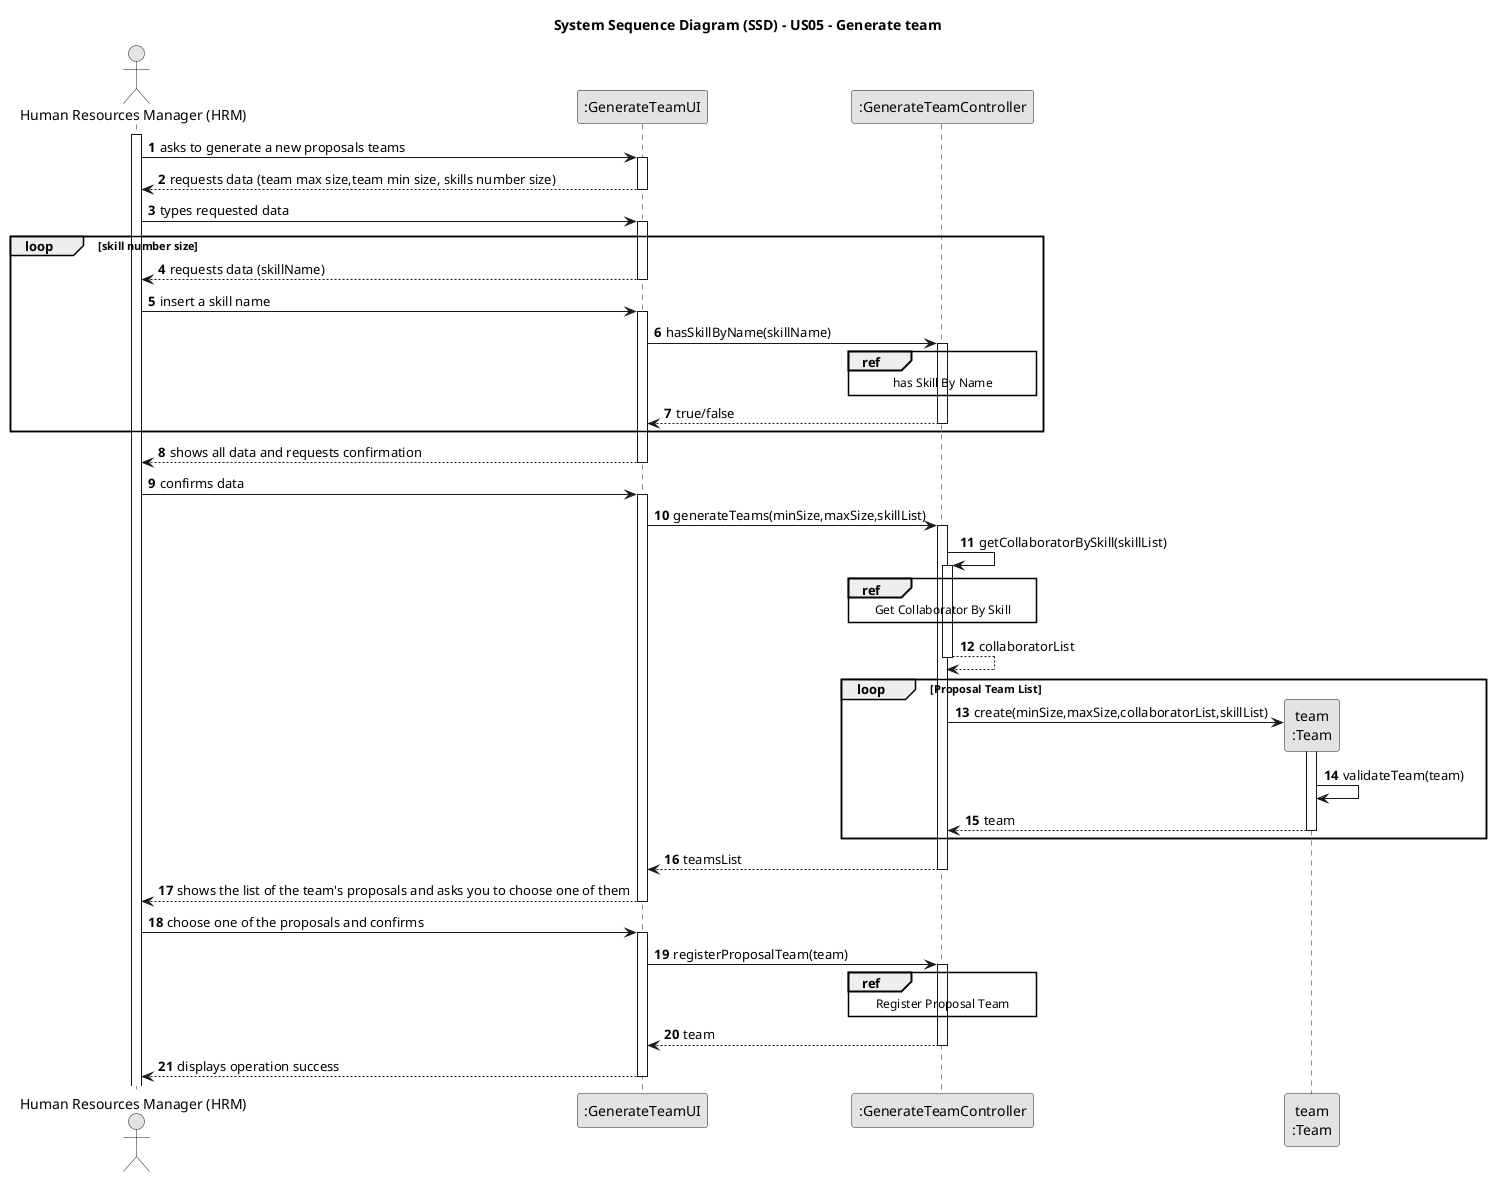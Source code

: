 @startuml
skinparam monochrome true
skinparam packageStyle rectangle
skinparam shadowing false

title System Sequence Diagram (SSD) - US05 - Generate team

autonumber

actor "Human Resources Manager (HRM)" as HRM
participant ":GenerateTeamUI" as UI
participant ":GenerateTeamController" as CRL
participant "team\n:Team" as TEAM


activate HRM
    'Interações com UI
            HRM -> UI : asks to generate a new proposals teams
    activate UI

            UI --> HRM : requests data (team max size,team min size, skills number size)
    deactivate UI

            HRM -> UI : types requested data
    activate UI
        loop skill number size

            UI --> HRM : requests data (skillName)

    deactivate UI

            HRM -> UI : insert a skill name

    activate UI

            UI -> CRL : hasSkillByName(skillName)
            ref over CRL
                has Skill By Name
            end ref

            activate CRL


                   CRL --> UI : true/false

            deactivate CRL

    end loop




            UI --> HRM : shows all data and requests confirmation
    deactivate UI

            HRM -> UI : confirms data
    activate UI

            UI -> CRL : generateTeams(minSize,maxSize,skillList)

            activate CRL

                CRL -> CRL : getCollaboratorBySkill(skillList)

                ref over CRL
                    Get Collaborator By Skill
                end ref
                                activate CRL

                                CRL --> CRL : collaboratorList

                                deactivate CRL

                                'Generate Teams Method

                               loop Proposal Team List

                               CRL -> TEAM** : create(minSize,maxSize,collaboratorList,skillList)
                               activate TEAM
                                   TEAM ->TEAM : validateTeam(team)

                                   TEAM --> CRL : team

                               deactivate TEAM
                               end
                                CRL --> UI : teamsList

                            deactivate CRL


            deactivate CRL

            UI --> HRM : shows the list of the team's proposals and asks you to choose one of them

    deactivate UI

            HRM -> UI : choose one of the proposals and confirms


    activate UI

            UI -> CRL : registerProposalTeam(team)

            ref over CRL
                Register Proposal Team
            end ref

            activate CRL



                CRL--> UI : team
            deactivate CRL

            UI --> HRM : displays operation success

    deactivate UI
@enduml